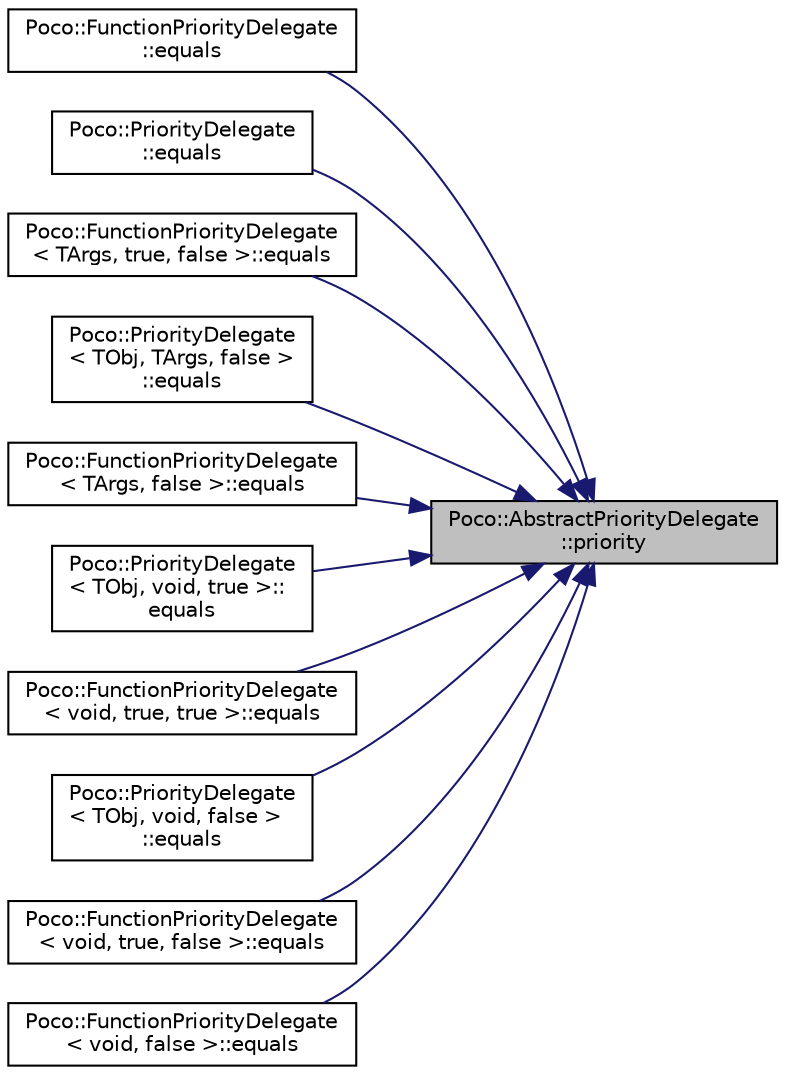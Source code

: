 digraph "Poco::AbstractPriorityDelegate::priority"
{
 // LATEX_PDF_SIZE
  edge [fontname="Helvetica",fontsize="10",labelfontname="Helvetica",labelfontsize="10"];
  node [fontname="Helvetica",fontsize="10",shape=record];
  rankdir="RL";
  Node1 [label="Poco::AbstractPriorityDelegate\l::priority",height=0.2,width=0.4,color="black", fillcolor="grey75", style="filled", fontcolor="black",tooltip=" "];
  Node1 -> Node2 [dir="back",color="midnightblue",fontsize="10",style="solid",fontname="Helvetica"];
  Node2 [label="Poco::FunctionPriorityDelegate\l::equals",height=0.2,width=0.4,color="black", fillcolor="white", style="filled",URL="$classPoco_1_1FunctionPriorityDelegate.html#ac5e41b6a42a2cb73e6d5d2a85781c193",tooltip=" "];
  Node1 -> Node3 [dir="back",color="midnightblue",fontsize="10",style="solid",fontname="Helvetica"];
  Node3 [label="Poco::PriorityDelegate\l::equals",height=0.2,width=0.4,color="black", fillcolor="white", style="filled",URL="$classPoco_1_1PriorityDelegate.html#a237057d7e3b98b8fbf0777eeccb030ed",tooltip=" "];
  Node1 -> Node4 [dir="back",color="midnightblue",fontsize="10",style="solid",fontname="Helvetica"];
  Node4 [label="Poco::FunctionPriorityDelegate\l\< TArgs, true, false \>::equals",height=0.2,width=0.4,color="black", fillcolor="white", style="filled",URL="$classPoco_1_1FunctionPriorityDelegate_3_01TArgs_00_01true_00_01false_01_4.html#a0f42ac3e7de4159c5db76d4b4b27ec71",tooltip=" "];
  Node1 -> Node5 [dir="back",color="midnightblue",fontsize="10",style="solid",fontname="Helvetica"];
  Node5 [label="Poco::PriorityDelegate\l\< TObj, TArgs, false \>\l::equals",height=0.2,width=0.4,color="black", fillcolor="white", style="filled",URL="$classPoco_1_1PriorityDelegate_3_01TObj_00_01TArgs_00_01false_01_4.html#ab4f271f7ab3b94e1550e43259d43af17",tooltip=" "];
  Node1 -> Node6 [dir="back",color="midnightblue",fontsize="10",style="solid",fontname="Helvetica"];
  Node6 [label="Poco::FunctionPriorityDelegate\l\< TArgs, false \>::equals",height=0.2,width=0.4,color="black", fillcolor="white", style="filled",URL="$classPoco_1_1FunctionPriorityDelegate_3_01TArgs_00_01false_01_4.html#a536938308c43d5759c6d7f6712c25fc8",tooltip=" "];
  Node1 -> Node7 [dir="back",color="midnightblue",fontsize="10",style="solid",fontname="Helvetica"];
  Node7 [label="Poco::PriorityDelegate\l\< TObj, void, true \>::\lequals",height=0.2,width=0.4,color="black", fillcolor="white", style="filled",URL="$classPoco_1_1PriorityDelegate_3_01TObj_00_01void_00_01true_01_4.html#a7053247d132274bd70caff8c0d8aeb9b",tooltip=" "];
  Node1 -> Node8 [dir="back",color="midnightblue",fontsize="10",style="solid",fontname="Helvetica"];
  Node8 [label="Poco::FunctionPriorityDelegate\l\< void, true, true \>::equals",height=0.2,width=0.4,color="black", fillcolor="white", style="filled",URL="$classPoco_1_1FunctionPriorityDelegate_3_01void_00_01true_00_01true_01_4.html#a039888e78ab662289c9798a133ce5871",tooltip=" "];
  Node1 -> Node9 [dir="back",color="midnightblue",fontsize="10",style="solid",fontname="Helvetica"];
  Node9 [label="Poco::PriorityDelegate\l\< TObj, void, false \>\l::equals",height=0.2,width=0.4,color="black", fillcolor="white", style="filled",URL="$classPoco_1_1PriorityDelegate_3_01TObj_00_01void_00_01false_01_4.html#adb9af7511a3ebba140faba63364ae543",tooltip=" "];
  Node1 -> Node10 [dir="back",color="midnightblue",fontsize="10",style="solid",fontname="Helvetica"];
  Node10 [label="Poco::FunctionPriorityDelegate\l\< void, true, false \>::equals",height=0.2,width=0.4,color="black", fillcolor="white", style="filled",URL="$classPoco_1_1FunctionPriorityDelegate_3_01void_00_01true_00_01false_01_4.html#acd0676499d0da3bd9e056c4089e9a05d",tooltip=" "];
  Node1 -> Node11 [dir="back",color="midnightblue",fontsize="10",style="solid",fontname="Helvetica"];
  Node11 [label="Poco::FunctionPriorityDelegate\l\< void, false \>::equals",height=0.2,width=0.4,color="black", fillcolor="white", style="filled",URL="$classPoco_1_1FunctionPriorityDelegate_3_01void_00_01false_01_4.html#a544f7b532c5b17a1a1f30f9898de51fa",tooltip=" "];
}
